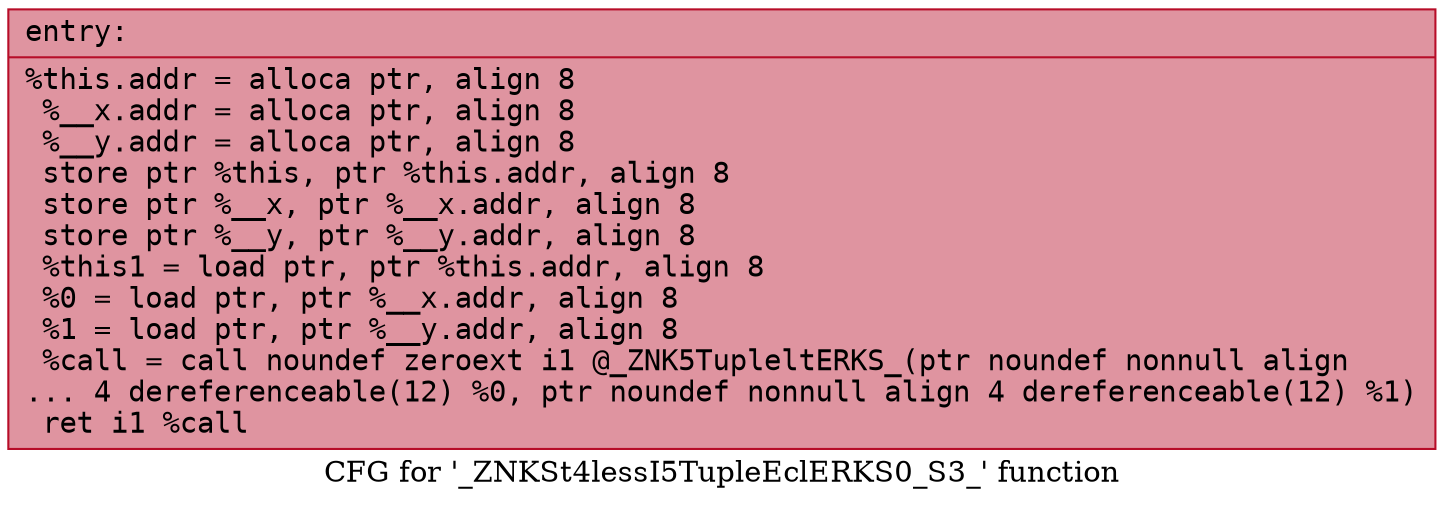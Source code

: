 digraph "CFG for '_ZNKSt4lessI5TupleEclERKS0_S3_' function" {
	label="CFG for '_ZNKSt4lessI5TupleEclERKS0_S3_' function";

	Node0x55dab47d6ac0 [shape=record,color="#b70d28ff", style=filled, fillcolor="#b70d2870" fontname="Courier",label="{entry:\l|  %this.addr = alloca ptr, align 8\l  %__x.addr = alloca ptr, align 8\l  %__y.addr = alloca ptr, align 8\l  store ptr %this, ptr %this.addr, align 8\l  store ptr %__x, ptr %__x.addr, align 8\l  store ptr %__y, ptr %__y.addr, align 8\l  %this1 = load ptr, ptr %this.addr, align 8\l  %0 = load ptr, ptr %__x.addr, align 8\l  %1 = load ptr, ptr %__y.addr, align 8\l  %call = call noundef zeroext i1 @_ZNK5TupleltERKS_(ptr noundef nonnull align\l... 4 dereferenceable(12) %0, ptr noundef nonnull align 4 dereferenceable(12) %1)\l  ret i1 %call\l}"];
}
